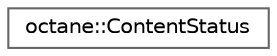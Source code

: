digraph "Graphical Class Hierarchy"
{
 // LATEX_PDF_SIZE
  bgcolor="transparent";
  edge [fontname=Helvetica,fontsize=10,labelfontname=Helvetica,labelfontsize=10];
  node [fontname=Helvetica,fontsize=10,shape=box,height=0.2,width=0.4];
  rankdir="LR";
  Node0 [label="octane::ContentStatus",height=0.2,width=0.4,color="grey40", fillcolor="white", style="filled",URL="$structoctane_1_1_content_status.html",tooltip="Structure used as result for getContentStatus, has the status of Content."];
}
